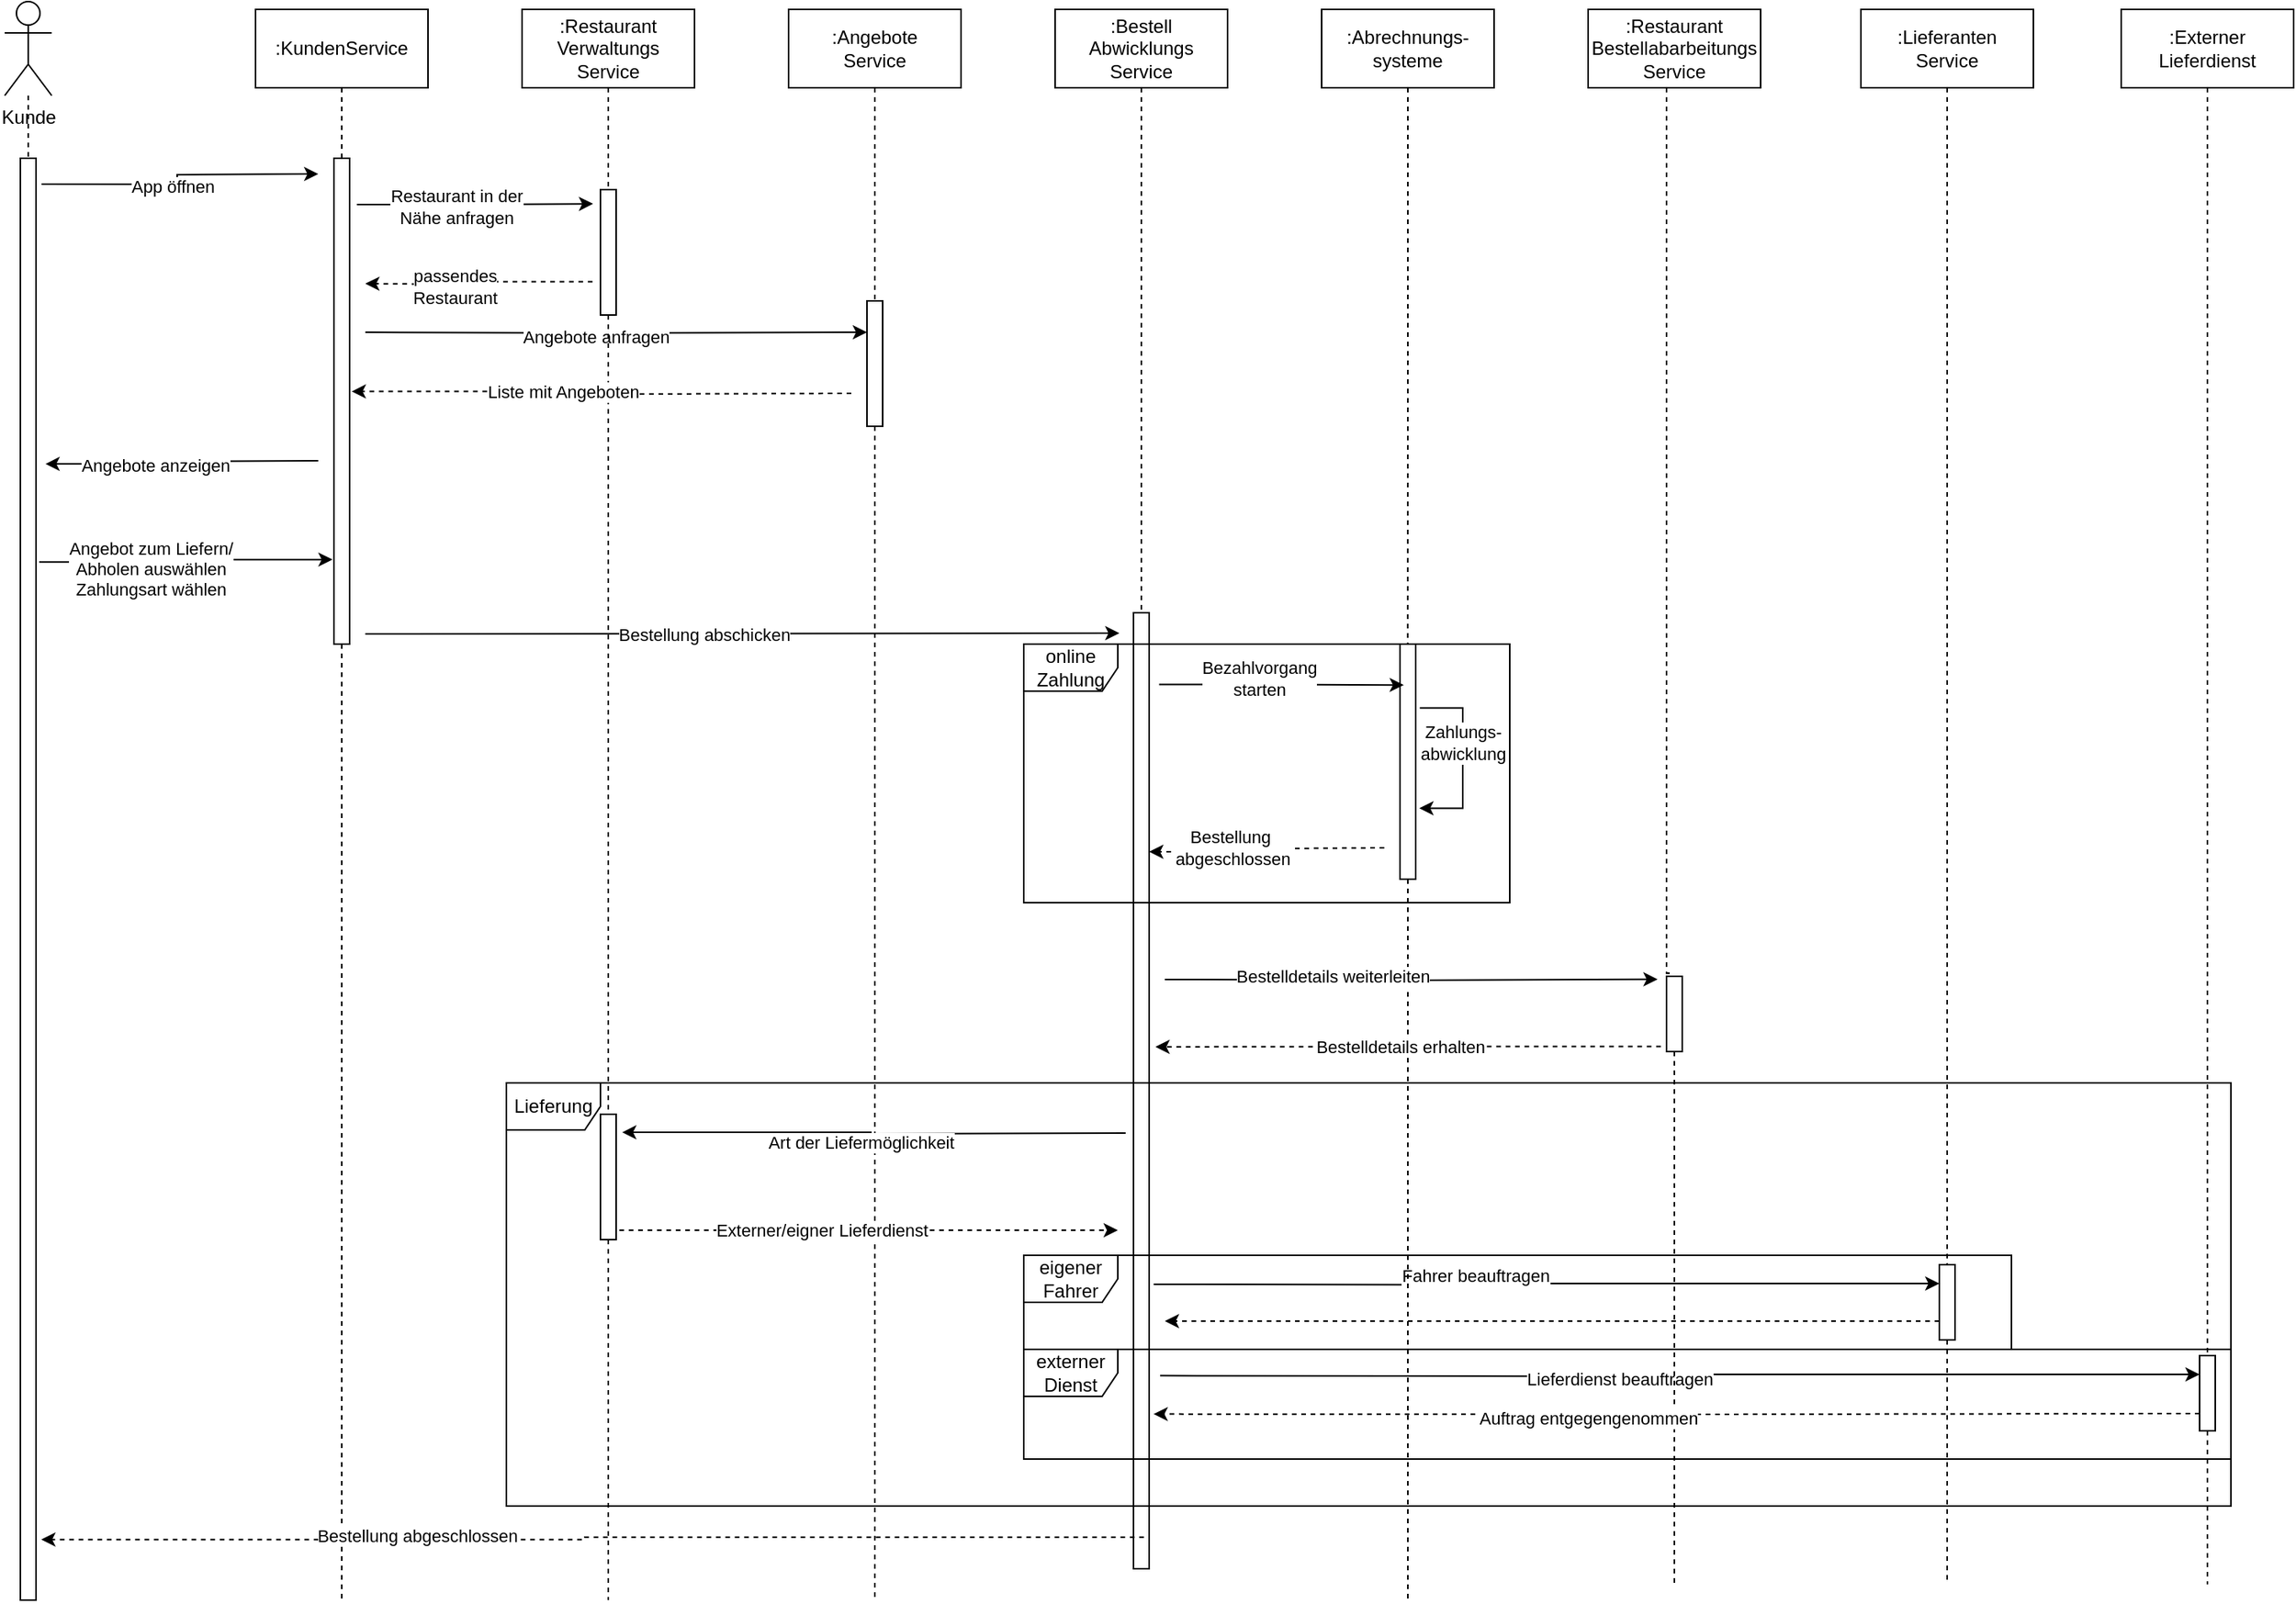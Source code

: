 <mxfile version="24.6.2" type="device">
  <diagram name="Seite-1" id="vMH1TroE1rNB4KFWVNac">
    <mxGraphModel dx="722" dy="416" grid="1" gridSize="10" guides="1" tooltips="1" connect="1" arrows="1" fold="1" page="1" pageScale="1" pageWidth="827" pageHeight="1169" math="0" shadow="0">
      <root>
        <mxCell id="0" />
        <mxCell id="1" parent="0" />
        <mxCell id="ncXhrUzHJt2XpUSc3_BO-5" value="" style="edgeStyle=orthogonalEdgeStyle;rounded=0;orthogonalLoop=1;jettySize=auto;html=1;dashed=1;startArrow=none;startFill=0;endArrow=none;endFill=0;" parent="1" source="ncXhrUzHJt2XpUSc3_BO-1" target="ncXhrUzHJt2XpUSc3_BO-2" edge="1">
          <mxGeometry relative="1" as="geometry" />
        </mxCell>
        <mxCell id="ncXhrUzHJt2XpUSc3_BO-1" value="Kunde" style="shape=umlActor;verticalLabelPosition=bottom;verticalAlign=top;html=1;" parent="1" vertex="1">
          <mxGeometry x="360" y="90" width="30" height="60" as="geometry" />
        </mxCell>
        <mxCell id="ncXhrUzHJt2XpUSc3_BO-8" style="edgeStyle=orthogonalEdgeStyle;rounded=0;orthogonalLoop=1;jettySize=auto;html=1;exitX=1.355;exitY=0.018;exitDx=0;exitDy=0;exitPerimeter=0;" parent="1" source="ncXhrUzHJt2XpUSc3_BO-2" edge="1">
          <mxGeometry relative="1" as="geometry">
            <mxPoint x="560" y="200" as="targetPoint" />
          </mxGeometry>
        </mxCell>
        <mxCell id="ncXhrUzHJt2XpUSc3_BO-9" value="App öffnen" style="edgeLabel;html=1;align=center;verticalAlign=middle;resizable=0;points=[];" parent="ncXhrUzHJt2XpUSc3_BO-8" vertex="1" connectable="0">
          <mxGeometry x="-0.084" y="-1" relative="1" as="geometry">
            <mxPoint as="offset" />
          </mxGeometry>
        </mxCell>
        <mxCell id="ncXhrUzHJt2XpUSc3_BO-2" value="" style="html=1;whiteSpace=wrap;" parent="1" vertex="1">
          <mxGeometry x="370" y="190" width="10" height="920" as="geometry" />
        </mxCell>
        <mxCell id="ncXhrUzHJt2XpUSc3_BO-28" style="edgeStyle=orthogonalEdgeStyle;rounded=0;orthogonalLoop=1;jettySize=auto;html=1;entryX=0.5;entryY=0;entryDx=0;entryDy=0;dashed=1;endArrow=none;endFill=0;" parent="1" source="ncXhrUzHJt2XpUSc3_BO-6" target="ncXhrUzHJt2XpUSc3_BO-7" edge="1">
          <mxGeometry relative="1" as="geometry" />
        </mxCell>
        <mxCell id="ncXhrUzHJt2XpUSc3_BO-6" value=":KundenService" style="html=1;whiteSpace=wrap;" parent="1" vertex="1">
          <mxGeometry x="520" y="95" width="110" height="50" as="geometry" />
        </mxCell>
        <mxCell id="ncXhrUzHJt2XpUSc3_BO-12" style="edgeStyle=orthogonalEdgeStyle;rounded=0;orthogonalLoop=1;jettySize=auto;html=1;entryX=-0.47;entryY=0.113;entryDx=0;entryDy=0;exitX=1.467;exitY=0.095;exitDx=0;exitDy=0;entryPerimeter=0;exitPerimeter=0;" parent="1" source="ncXhrUzHJt2XpUSc3_BO-7" target="ncXhrUzHJt2XpUSc3_BO-11" edge="1">
          <mxGeometry relative="1" as="geometry" />
        </mxCell>
        <mxCell id="ncXhrUzHJt2XpUSc3_BO-13" value="Restaurant in der&lt;div&gt;Nähe anfragen&lt;/div&gt;" style="edgeLabel;html=1;align=center;verticalAlign=middle;resizable=0;points=[];" parent="ncXhrUzHJt2XpUSc3_BO-12" vertex="1" connectable="0">
          <mxGeometry x="-0.163" y="-1" relative="1" as="geometry">
            <mxPoint as="offset" />
          </mxGeometry>
        </mxCell>
        <mxCell id="ncXhrUzHJt2XpUSc3_BO-22" style="edgeStyle=orthogonalEdgeStyle;rounded=0;orthogonalLoop=1;jettySize=auto;html=1;entryX=0;entryY=0.25;entryDx=0;entryDy=0;" parent="1" target="ncXhrUzHJt2XpUSc3_BO-19" edge="1">
          <mxGeometry relative="1" as="geometry">
            <mxPoint x="590" y="301" as="sourcePoint" />
          </mxGeometry>
        </mxCell>
        <mxCell id="ncXhrUzHJt2XpUSc3_BO-23" value="Angebote anfragen" style="edgeLabel;html=1;align=center;verticalAlign=middle;resizable=0;points=[];" parent="ncXhrUzHJt2XpUSc3_BO-22" vertex="1" connectable="0">
          <mxGeometry x="-0.085" y="-2" relative="1" as="geometry">
            <mxPoint as="offset" />
          </mxGeometry>
        </mxCell>
        <mxCell id="ncXhrUzHJt2XpUSc3_BO-35" style="edgeStyle=orthogonalEdgeStyle;rounded=0;orthogonalLoop=1;jettySize=auto;html=1;exitX=1.996;exitY=0.979;exitDx=0;exitDy=0;exitPerimeter=0;" parent="1" source="ncXhrUzHJt2XpUSc3_BO-7" edge="1">
          <mxGeometry relative="1" as="geometry">
            <mxPoint x="1071" y="493" as="targetPoint" />
          </mxGeometry>
        </mxCell>
        <mxCell id="ncXhrUzHJt2XpUSc3_BO-36" value="Bestellung abschicken" style="edgeLabel;html=1;align=center;verticalAlign=middle;resizable=0;points=[];" parent="ncXhrUzHJt2XpUSc3_BO-35" vertex="1" connectable="0">
          <mxGeometry x="-0.1" relative="1" as="geometry">
            <mxPoint x="-1" as="offset" />
          </mxGeometry>
        </mxCell>
        <mxCell id="ncXhrUzHJt2XpUSc3_BO-91" style="edgeStyle=orthogonalEdgeStyle;rounded=0;orthogonalLoop=1;jettySize=auto;html=1;endArrow=none;endFill=0;dashed=1;" parent="1" source="ncXhrUzHJt2XpUSc3_BO-7" edge="1">
          <mxGeometry relative="1" as="geometry">
            <mxPoint x="575" y="1110" as="targetPoint" />
          </mxGeometry>
        </mxCell>
        <mxCell id="ncXhrUzHJt2XpUSc3_BO-7" value="" style="html=1;whiteSpace=wrap;" parent="1" vertex="1">
          <mxGeometry x="570" y="190" width="10" height="310" as="geometry" />
        </mxCell>
        <mxCell id="ncXhrUzHJt2XpUSc3_BO-29" style="edgeStyle=orthogonalEdgeStyle;rounded=0;orthogonalLoop=1;jettySize=auto;html=1;entryX=0.5;entryY=0;entryDx=0;entryDy=0;endArrow=none;endFill=0;dashed=1;" parent="1" source="ncXhrUzHJt2XpUSc3_BO-10" target="ncXhrUzHJt2XpUSc3_BO-11" edge="1">
          <mxGeometry relative="1" as="geometry" />
        </mxCell>
        <mxCell id="ncXhrUzHJt2XpUSc3_BO-10" value=":Restaurant&lt;div&gt;Verwaltungs&lt;/div&gt;&lt;div&gt;Service&lt;/div&gt;" style="html=1;whiteSpace=wrap;" parent="1" vertex="1">
          <mxGeometry x="690" y="95" width="110" height="50" as="geometry" />
        </mxCell>
        <mxCell id="ncXhrUzHJt2XpUSc3_BO-92" style="edgeStyle=orthogonalEdgeStyle;rounded=0;orthogonalLoop=1;jettySize=auto;html=1;entryX=0.5;entryY=0;entryDx=0;entryDy=0;endArrow=none;endFill=0;dashed=1;" parent="1" source="ncXhrUzHJt2XpUSc3_BO-11" target="ncXhrUzHJt2XpUSc3_BO-64" edge="1">
          <mxGeometry relative="1" as="geometry" />
        </mxCell>
        <mxCell id="ncXhrUzHJt2XpUSc3_BO-11" value="" style="html=1;whiteSpace=wrap;" parent="1" vertex="1">
          <mxGeometry x="740" y="210" width="10" height="80" as="geometry" />
        </mxCell>
        <mxCell id="ncXhrUzHJt2XpUSc3_BO-15" style="edgeStyle=orthogonalEdgeStyle;rounded=0;orthogonalLoop=1;jettySize=auto;html=1;exitX=-0.507;exitY=0.735;exitDx=0;exitDy=0;exitPerimeter=0;dashed=1;" parent="1" source="ncXhrUzHJt2XpUSc3_BO-11" edge="1">
          <mxGeometry relative="1" as="geometry">
            <mxPoint x="590" y="270" as="targetPoint" />
          </mxGeometry>
        </mxCell>
        <mxCell id="ncXhrUzHJt2XpUSc3_BO-16" value="passendes&lt;div&gt;Restaurant&lt;/div&gt;" style="edgeLabel;html=1;align=center;verticalAlign=middle;resizable=0;points=[];" parent="ncXhrUzHJt2XpUSc3_BO-15" vertex="1" connectable="0">
          <mxGeometry x="0.223" y="1" relative="1" as="geometry">
            <mxPoint as="offset" />
          </mxGeometry>
        </mxCell>
        <mxCell id="ncXhrUzHJt2XpUSc3_BO-94" style="edgeStyle=orthogonalEdgeStyle;rounded=0;orthogonalLoop=1;jettySize=auto;html=1;entryX=0.5;entryY=0;entryDx=0;entryDy=0;dashed=1;endArrow=none;endFill=0;" parent="1" source="ncXhrUzHJt2XpUSc3_BO-18" target="ncXhrUzHJt2XpUSc3_BO-19" edge="1">
          <mxGeometry relative="1" as="geometry" />
        </mxCell>
        <mxCell id="ncXhrUzHJt2XpUSc3_BO-18" value=":Angebote&lt;div&gt;Service&lt;/div&gt;" style="html=1;whiteSpace=wrap;" parent="1" vertex="1">
          <mxGeometry x="860" y="95" width="110" height="50" as="geometry" />
        </mxCell>
        <mxCell id="ncXhrUzHJt2XpUSc3_BO-24" style="edgeStyle=orthogonalEdgeStyle;rounded=0;orthogonalLoop=1;jettySize=auto;html=1;entryX=1.133;entryY=0.48;entryDx=0;entryDy=0;dashed=1;entryPerimeter=0;" parent="1" target="ncXhrUzHJt2XpUSc3_BO-7" edge="1">
          <mxGeometry relative="1" as="geometry">
            <mxPoint x="900" y="340" as="sourcePoint" />
          </mxGeometry>
        </mxCell>
        <mxCell id="ncXhrUzHJt2XpUSc3_BO-25" value="Liste mit Angeboten" style="edgeLabel;html=1;align=center;verticalAlign=middle;resizable=0;points=[];" parent="ncXhrUzHJt2XpUSc3_BO-24" vertex="1" connectable="0">
          <mxGeometry x="0.157" relative="1" as="geometry">
            <mxPoint as="offset" />
          </mxGeometry>
        </mxCell>
        <mxCell id="ncXhrUzHJt2XpUSc3_BO-95" style="edgeStyle=orthogonalEdgeStyle;rounded=0;orthogonalLoop=1;jettySize=auto;html=1;dashed=1;endArrow=none;endFill=0;" parent="1" source="ncXhrUzHJt2XpUSc3_BO-19" edge="1">
          <mxGeometry relative="1" as="geometry">
            <mxPoint x="915" y="1110" as="targetPoint" />
          </mxGeometry>
        </mxCell>
        <mxCell id="ncXhrUzHJt2XpUSc3_BO-19" value="" style="html=1;whiteSpace=wrap;" parent="1" vertex="1">
          <mxGeometry x="910" y="281" width="10" height="80" as="geometry" />
        </mxCell>
        <mxCell id="ncXhrUzHJt2XpUSc3_BO-26" style="edgeStyle=orthogonalEdgeStyle;rounded=0;orthogonalLoop=1;jettySize=auto;html=1;entryX=1.6;entryY=0.212;entryDx=0;entryDy=0;entryPerimeter=0;" parent="1" target="ncXhrUzHJt2XpUSc3_BO-2" edge="1">
          <mxGeometry relative="1" as="geometry">
            <mxPoint x="560" y="383" as="sourcePoint" />
          </mxGeometry>
        </mxCell>
        <mxCell id="ncXhrUzHJt2XpUSc3_BO-27" value="Angebote anzeigen" style="edgeLabel;html=1;align=center;verticalAlign=middle;resizable=0;points=[];" parent="ncXhrUzHJt2XpUSc3_BO-26" vertex="1" connectable="0">
          <mxGeometry x="0.201" y="1" relative="1" as="geometry">
            <mxPoint as="offset" />
          </mxGeometry>
        </mxCell>
        <mxCell id="ncXhrUzHJt2XpUSc3_BO-30" style="edgeStyle=orthogonalEdgeStyle;rounded=0;orthogonalLoop=1;jettySize=auto;html=1;entryX=-0.087;entryY=0.826;entryDx=0;entryDy=0;entryPerimeter=0;exitX=1.2;exitY=0.28;exitDx=0;exitDy=0;exitPerimeter=0;" parent="1" source="ncXhrUzHJt2XpUSc3_BO-2" target="ncXhrUzHJt2XpUSc3_BO-7" edge="1">
          <mxGeometry relative="1" as="geometry" />
        </mxCell>
        <mxCell id="ncXhrUzHJt2XpUSc3_BO-31" value="Angebot zum Liefern/&lt;div&gt;Abholen auswählen&lt;/div&gt;&lt;div&gt;Zahlungsart wählen&lt;/div&gt;" style="edgeLabel;html=1;align=center;verticalAlign=middle;resizable=0;points=[];" parent="ncXhrUzHJt2XpUSc3_BO-30" vertex="1" connectable="0">
          <mxGeometry x="-0.25" y="-4" relative="1" as="geometry">
            <mxPoint as="offset" />
          </mxGeometry>
        </mxCell>
        <mxCell id="ncXhrUzHJt2XpUSc3_BO-96" style="edgeStyle=orthogonalEdgeStyle;rounded=0;orthogonalLoop=1;jettySize=auto;html=1;entryX=0.5;entryY=0;entryDx=0;entryDy=0;dashed=1;endArrow=none;endFill=0;" parent="1" source="ncXhrUzHJt2XpUSc3_BO-33" target="ncXhrUzHJt2XpUSc3_BO-34" edge="1">
          <mxGeometry relative="1" as="geometry" />
        </mxCell>
        <mxCell id="ncXhrUzHJt2XpUSc3_BO-33" value=":Bestell&lt;div&gt;Abwicklungs&lt;/div&gt;&lt;div&gt;Service&lt;/div&gt;" style="html=1;whiteSpace=wrap;" parent="1" vertex="1">
          <mxGeometry x="1030" y="95" width="110" height="50" as="geometry" />
        </mxCell>
        <mxCell id="ncXhrUzHJt2XpUSc3_BO-72" style="edgeStyle=orthogonalEdgeStyle;rounded=0;orthogonalLoop=1;jettySize=auto;html=1;entryX=0;entryY=0.25;entryDx=0;entryDy=0;exitX=1.287;exitY=0.801;exitDx=0;exitDy=0;exitPerimeter=0;" parent="1" target="ncXhrUzHJt2XpUSc3_BO-57" edge="1">
          <mxGeometry relative="1" as="geometry">
            <mxPoint x="1092.87" y="908.49" as="sourcePoint" />
          </mxGeometry>
        </mxCell>
        <mxCell id="ncXhrUzHJt2XpUSc3_BO-73" value="Fahrer beauftragen" style="edgeLabel;html=1;align=center;verticalAlign=middle;resizable=0;points=[];" parent="ncXhrUzHJt2XpUSc3_BO-72" vertex="1" connectable="0">
          <mxGeometry x="-0.172" y="6" relative="1" as="geometry">
            <mxPoint x="-3" as="offset" />
          </mxGeometry>
        </mxCell>
        <mxCell id="ncXhrUzHJt2XpUSc3_BO-76" style="edgeStyle=orthogonalEdgeStyle;rounded=0;orthogonalLoop=1;jettySize=auto;html=1;entryX=0;entryY=0.25;entryDx=0;entryDy=0;exitX=1.697;exitY=0.92;exitDx=0;exitDy=0;exitPerimeter=0;" parent="1" target="ncXhrUzHJt2XpUSc3_BO-75" edge="1">
          <mxGeometry relative="1" as="geometry">
            <mxPoint x="1096.97" y="966.8" as="sourcePoint" />
          </mxGeometry>
        </mxCell>
        <mxCell id="ncXhrUzHJt2XpUSc3_BO-77" value="Lieferdienst beauftragen" style="edgeLabel;html=1;align=center;verticalAlign=middle;resizable=0;points=[];" parent="ncXhrUzHJt2XpUSc3_BO-76" vertex="1" connectable="0">
          <mxGeometry x="-0.116" y="-2" relative="1" as="geometry">
            <mxPoint x="-1" as="offset" />
          </mxGeometry>
        </mxCell>
        <mxCell id="ncXhrUzHJt2XpUSc3_BO-34" value="" style="html=1;whiteSpace=wrap;" parent="1" vertex="1">
          <mxGeometry x="1080" y="480" width="10" height="610" as="geometry" />
        </mxCell>
        <mxCell id="ncXhrUzHJt2XpUSc3_BO-37" value=":Abrechnungs-&lt;div&gt;systeme&lt;/div&gt;" style="html=1;whiteSpace=wrap;" parent="1" vertex="1">
          <mxGeometry x="1200" y="95" width="110" height="50" as="geometry" />
        </mxCell>
        <mxCell id="ncXhrUzHJt2XpUSc3_BO-47" style="edgeStyle=orthogonalEdgeStyle;rounded=0;orthogonalLoop=1;jettySize=auto;html=1;exitX=1.263;exitY=0.338;exitDx=0;exitDy=0;exitPerimeter=0;entryX=1.232;entryY=0.698;entryDx=0;entryDy=0;entryPerimeter=0;" parent="1" target="ncXhrUzHJt2XpUSc3_BO-38" edge="1">
          <mxGeometry relative="1" as="geometry">
            <mxPoint x="1330" y="540" as="targetPoint" />
            <mxPoint x="1262.63" y="540.7" as="sourcePoint" />
            <Array as="points">
              <mxPoint x="1290" y="541" />
              <mxPoint x="1290" y="605" />
            </Array>
          </mxGeometry>
        </mxCell>
        <mxCell id="ncXhrUzHJt2XpUSc3_BO-49" value="Zahlungs-&lt;div&gt;abwicklung&lt;/div&gt;" style="edgeLabel;html=1;align=center;verticalAlign=middle;resizable=0;points=[];" parent="ncXhrUzHJt2XpUSc3_BO-47" vertex="1" connectable="0">
          <mxGeometry x="-0.166" relative="1" as="geometry">
            <mxPoint as="offset" />
          </mxGeometry>
        </mxCell>
        <mxCell id="ncXhrUzHJt2XpUSc3_BO-100" style="edgeStyle=orthogonalEdgeStyle;rounded=0;orthogonalLoop=1;jettySize=auto;html=1;dashed=1;endArrow=none;endFill=0;" parent="1" source="ncXhrUzHJt2XpUSc3_BO-38" edge="1">
          <mxGeometry relative="1" as="geometry">
            <mxPoint x="1255" y="1110" as="targetPoint" />
          </mxGeometry>
        </mxCell>
        <mxCell id="ncXhrUzHJt2XpUSc3_BO-38" value="" style="html=1;whiteSpace=wrap;" parent="1" vertex="1">
          <mxGeometry x="1250" y="500" width="10" height="150" as="geometry" />
        </mxCell>
        <mxCell id="ncXhrUzHJt2XpUSc3_BO-39" style="edgeStyle=orthogonalEdgeStyle;rounded=0;orthogonalLoop=1;jettySize=auto;html=1;entryX=0.244;entryY=0.174;entryDx=0;entryDy=0;entryPerimeter=0;exitX=1.633;exitY=0.075;exitDx=0;exitDy=0;exitPerimeter=0;" parent="1" source="ncXhrUzHJt2XpUSc3_BO-34" target="ncXhrUzHJt2XpUSc3_BO-38" edge="1">
          <mxGeometry relative="1" as="geometry" />
        </mxCell>
        <mxCell id="ncXhrUzHJt2XpUSc3_BO-43" value="Bezahlvorgang&lt;div&gt;starten&lt;/div&gt;" style="edgeLabel;html=1;align=center;verticalAlign=middle;resizable=0;points=[];" parent="ncXhrUzHJt2XpUSc3_BO-39" vertex="1" connectable="0">
          <mxGeometry x="-0.193" y="4" relative="1" as="geometry">
            <mxPoint as="offset" />
          </mxGeometry>
        </mxCell>
        <mxCell id="ncXhrUzHJt2XpUSc3_BO-40" style="edgeStyle=orthogonalEdgeStyle;rounded=0;orthogonalLoop=1;jettySize=auto;html=1;entryX=1;entryY=0.25;entryDx=0;entryDy=0;dashed=1;endArrow=classic;endFill=1;" parent="1" target="ncXhrUzHJt2XpUSc3_BO-34" edge="1">
          <mxGeometry relative="1" as="geometry">
            <mxPoint x="1240" y="630" as="sourcePoint" />
          </mxGeometry>
        </mxCell>
        <mxCell id="ncXhrUzHJt2XpUSc3_BO-44" value="Bestellung&amp;nbsp;&lt;div&gt;abgeschlossen&lt;/div&gt;" style="edgeLabel;html=1;align=center;verticalAlign=middle;resizable=0;points=[];" parent="ncXhrUzHJt2XpUSc3_BO-40" vertex="1" connectable="0">
          <mxGeometry x="0.311" y="-3" relative="1" as="geometry">
            <mxPoint as="offset" />
          </mxGeometry>
        </mxCell>
        <mxCell id="ncXhrUzHJt2XpUSc3_BO-50" value="online&lt;div&gt;Zahlung&lt;/div&gt;" style="shape=umlFrame;whiteSpace=wrap;html=1;pointerEvents=0;" parent="1" vertex="1">
          <mxGeometry x="1010" y="500" width="310" height="165" as="geometry" />
        </mxCell>
        <mxCell id="ncXhrUzHJt2XpUSc3_BO-98" style="edgeStyle=orthogonalEdgeStyle;rounded=0;orthogonalLoop=1;jettySize=auto;html=1;dashed=1;endArrow=none;endFill=0;" parent="1" source="ncXhrUzHJt2XpUSc3_BO-51" edge="1">
          <mxGeometry relative="1" as="geometry">
            <mxPoint x="1425" y="710" as="targetPoint" />
            <Array as="points">
              <mxPoint x="1420" y="570" />
              <mxPoint x="1420" y="570" />
            </Array>
          </mxGeometry>
        </mxCell>
        <mxCell id="ncXhrUzHJt2XpUSc3_BO-51" value=":Restaurant&lt;div&gt;Bestellabarbeitungs&lt;/div&gt;&lt;div&gt;Service&lt;/div&gt;" style="html=1;whiteSpace=wrap;" parent="1" vertex="1">
          <mxGeometry x="1370" y="95" width="110" height="50" as="geometry" />
        </mxCell>
        <mxCell id="ncXhrUzHJt2XpUSc3_BO-99" style="edgeStyle=orthogonalEdgeStyle;rounded=0;orthogonalLoop=1;jettySize=auto;html=1;dashed=1;endArrow=none;endFill=0;" parent="1" source="ncXhrUzHJt2XpUSc3_BO-53" edge="1">
          <mxGeometry relative="1" as="geometry">
            <mxPoint x="1425" y="1100" as="targetPoint" />
          </mxGeometry>
        </mxCell>
        <mxCell id="ncXhrUzHJt2XpUSc3_BO-53" value="" style="html=1;whiteSpace=wrap;" parent="1" vertex="1">
          <mxGeometry x="1420" y="712" width="10" height="48" as="geometry" />
        </mxCell>
        <mxCell id="ncXhrUzHJt2XpUSc3_BO-54" style="edgeStyle=orthogonalEdgeStyle;rounded=0;orthogonalLoop=1;jettySize=auto;html=1;entryX=-0.572;entryY=0.039;entryDx=0;entryDy=0;entryPerimeter=0;" parent="1" target="ncXhrUzHJt2XpUSc3_BO-53" edge="1">
          <mxGeometry relative="1" as="geometry">
            <mxPoint x="1100" y="714" as="sourcePoint" />
          </mxGeometry>
        </mxCell>
        <mxCell id="ncXhrUzHJt2XpUSc3_BO-55" value="Bestelldetails weiterleiten" style="edgeLabel;html=1;align=center;verticalAlign=middle;resizable=0;points=[];" parent="ncXhrUzHJt2XpUSc3_BO-54" vertex="1" connectable="0">
          <mxGeometry x="-0.326" y="3" relative="1" as="geometry">
            <mxPoint x="1" as="offset" />
          </mxGeometry>
        </mxCell>
        <mxCell id="ncXhrUzHJt2XpUSc3_BO-101" style="edgeStyle=orthogonalEdgeStyle;rounded=0;orthogonalLoop=1;jettySize=auto;html=1;entryX=0.5;entryY=0;entryDx=0;entryDy=0;endArrow=none;endFill=0;dashed=1;" parent="1" source="ncXhrUzHJt2XpUSc3_BO-56" target="ncXhrUzHJt2XpUSc3_BO-57" edge="1">
          <mxGeometry relative="1" as="geometry" />
        </mxCell>
        <mxCell id="ncXhrUzHJt2XpUSc3_BO-56" value=":Lieferanten&lt;div&gt;Service&lt;/div&gt;" style="html=1;whiteSpace=wrap;" parent="1" vertex="1">
          <mxGeometry x="1544" y="95" width="110" height="50" as="geometry" />
        </mxCell>
        <mxCell id="ncXhrUzHJt2XpUSc3_BO-102" style="edgeStyle=orthogonalEdgeStyle;rounded=0;orthogonalLoop=1;jettySize=auto;html=1;dashed=1;endArrow=none;endFill=0;" parent="1" source="ncXhrUzHJt2XpUSc3_BO-57" edge="1">
          <mxGeometry relative="1" as="geometry">
            <mxPoint x="1599" y="1100" as="targetPoint" />
          </mxGeometry>
        </mxCell>
        <mxCell id="ncXhrUzHJt2XpUSc3_BO-57" value="" style="html=1;whiteSpace=wrap;" parent="1" vertex="1">
          <mxGeometry x="1594" y="896" width="10" height="48" as="geometry" />
        </mxCell>
        <mxCell id="ncXhrUzHJt2XpUSc3_BO-60" style="edgeStyle=orthogonalEdgeStyle;rounded=0;orthogonalLoop=1;jettySize=auto;html=1;exitX=-0.363;exitY=0.932;exitDx=0;exitDy=0;exitPerimeter=0;dashed=1;" parent="1" source="ncXhrUzHJt2XpUSc3_BO-53" edge="1">
          <mxGeometry relative="1" as="geometry">
            <mxPoint x="1094" y="757" as="targetPoint" />
            <Array as="points" />
          </mxGeometry>
        </mxCell>
        <mxCell id="ncXhrUzHJt2XpUSc3_BO-61" value="Bestelldetails erhalten" style="edgeLabel;html=1;align=center;verticalAlign=middle;resizable=0;points=[];" parent="ncXhrUzHJt2XpUSc3_BO-60" vertex="1" connectable="0">
          <mxGeometry x="0.037" y="-1" relative="1" as="geometry">
            <mxPoint as="offset" />
          </mxGeometry>
        </mxCell>
        <mxCell id="ncXhrUzHJt2XpUSc3_BO-93" style="edgeStyle=orthogonalEdgeStyle;rounded=0;orthogonalLoop=1;jettySize=auto;html=1;endArrow=none;endFill=0;dashed=1;" parent="1" source="ncXhrUzHJt2XpUSc3_BO-64" edge="1">
          <mxGeometry relative="1" as="geometry">
            <mxPoint x="745" y="1110" as="targetPoint" />
          </mxGeometry>
        </mxCell>
        <mxCell id="ncXhrUzHJt2XpUSc3_BO-64" value="" style="html=1;whiteSpace=wrap;" parent="1" vertex="1">
          <mxGeometry x="740" y="800" width="10" height="80" as="geometry" />
        </mxCell>
        <mxCell id="ncXhrUzHJt2XpUSc3_BO-65" style="edgeStyle=orthogonalEdgeStyle;rounded=0;orthogonalLoop=1;jettySize=auto;html=1;entryX=1.384;entryY=0.144;entryDx=0;entryDy=0;entryPerimeter=0;" parent="1" target="ncXhrUzHJt2XpUSc3_BO-64" edge="1">
          <mxGeometry relative="1" as="geometry">
            <mxPoint x="1075" y="812" as="sourcePoint" />
          </mxGeometry>
        </mxCell>
        <mxCell id="ncXhrUzHJt2XpUSc3_BO-66" value="Art der Liefermöglichkeit" style="edgeLabel;html=1;align=center;verticalAlign=middle;resizable=0;points=[];" parent="ncXhrUzHJt2XpUSc3_BO-65" vertex="1" connectable="0">
          <mxGeometry x="0.051" y="6" relative="1" as="geometry">
            <mxPoint x="-1" as="offset" />
          </mxGeometry>
        </mxCell>
        <mxCell id="ncXhrUzHJt2XpUSc3_BO-67" style="edgeStyle=orthogonalEdgeStyle;rounded=0;orthogonalLoop=1;jettySize=auto;html=1;exitX=1.207;exitY=0.925;exitDx=0;exitDy=0;exitPerimeter=0;dashed=1;" parent="1" source="ncXhrUzHJt2XpUSc3_BO-64" edge="1">
          <mxGeometry relative="1" as="geometry">
            <mxPoint x="1070" y="874" as="targetPoint" />
          </mxGeometry>
        </mxCell>
        <mxCell id="ncXhrUzHJt2XpUSc3_BO-68" value="Externer/eigner Lieferdienst" style="edgeLabel;html=1;align=center;verticalAlign=middle;resizable=0;points=[];" parent="ncXhrUzHJt2XpUSc3_BO-67" vertex="1" connectable="0">
          <mxGeometry x="-0.202" relative="1" as="geometry">
            <mxPoint x="2" as="offset" />
          </mxGeometry>
        </mxCell>
        <mxCell id="ncXhrUzHJt2XpUSc3_BO-69" value="Lieferung" style="shape=umlFrame;whiteSpace=wrap;html=1;pointerEvents=0;" parent="1" vertex="1">
          <mxGeometry x="680" y="780" width="1100" height="270" as="geometry" />
        </mxCell>
        <mxCell id="ncXhrUzHJt2XpUSc3_BO-103" style="edgeStyle=orthogonalEdgeStyle;rounded=0;orthogonalLoop=1;jettySize=auto;html=1;entryX=0.5;entryY=0;entryDx=0;entryDy=0;endArrow=none;endFill=0;dashed=1;" parent="1" source="ncXhrUzHJt2XpUSc3_BO-74" target="ncXhrUzHJt2XpUSc3_BO-75" edge="1">
          <mxGeometry relative="1" as="geometry">
            <mxPoint x="1765" y="750" as="targetPoint" />
          </mxGeometry>
        </mxCell>
        <mxCell id="ncXhrUzHJt2XpUSc3_BO-74" value=":Externer&lt;div&gt;Lieferdienst&lt;/div&gt;" style="html=1;whiteSpace=wrap;" parent="1" vertex="1">
          <mxGeometry x="1710" y="95" width="110" height="50" as="geometry" />
        </mxCell>
        <mxCell id="ncXhrUzHJt2XpUSc3_BO-104" style="edgeStyle=orthogonalEdgeStyle;rounded=0;orthogonalLoop=1;jettySize=auto;html=1;dashed=1;endArrow=none;endFill=0;" parent="1" source="ncXhrUzHJt2XpUSc3_BO-75" edge="1">
          <mxGeometry relative="1" as="geometry">
            <mxPoint x="1765" y="1100.0" as="targetPoint" />
          </mxGeometry>
        </mxCell>
        <mxCell id="ncXhrUzHJt2XpUSc3_BO-75" value="" style="html=1;whiteSpace=wrap;" parent="1" vertex="1">
          <mxGeometry x="1760" y="954" width="10" height="48" as="geometry" />
        </mxCell>
        <mxCell id="ncXhrUzHJt2XpUSc3_BO-78" style="edgeStyle=orthogonalEdgeStyle;rounded=0;orthogonalLoop=1;jettySize=auto;html=1;entryX=1.281;entryY=0.97;entryDx=0;entryDy=0;entryPerimeter=0;dashed=1;" parent="1" edge="1">
          <mxGeometry relative="1" as="geometry">
            <mxPoint x="1760" y="991" as="sourcePoint" />
            <mxPoint x="1092.81" y="991.3" as="targetPoint" />
          </mxGeometry>
        </mxCell>
        <mxCell id="ncXhrUzHJt2XpUSc3_BO-79" value="Auftrag entgegengenommen" style="edgeLabel;html=1;align=center;verticalAlign=middle;resizable=0;points=[];" parent="ncXhrUzHJt2XpUSc3_BO-78" vertex="1" connectable="0">
          <mxGeometry x="0.17" y="2" relative="1" as="geometry">
            <mxPoint as="offset" />
          </mxGeometry>
        </mxCell>
        <mxCell id="ncXhrUzHJt2XpUSc3_BO-80" style="edgeStyle=orthogonalEdgeStyle;rounded=0;orthogonalLoop=1;jettySize=auto;html=1;exitX=0;exitY=0.75;exitDx=0;exitDy=0;dashed=1;" parent="1" source="ncXhrUzHJt2XpUSc3_BO-57" edge="1">
          <mxGeometry relative="1" as="geometry">
            <mxPoint x="1100" y="932" as="targetPoint" />
          </mxGeometry>
        </mxCell>
        <mxCell id="ncXhrUzHJt2XpUSc3_BO-87" value="externer&lt;div&gt;Dienst&lt;/div&gt;" style="shape=umlFrame;whiteSpace=wrap;html=1;pointerEvents=0;" parent="1" vertex="1">
          <mxGeometry x="1010" y="950" width="770" height="70" as="geometry" />
        </mxCell>
        <mxCell id="ncXhrUzHJt2XpUSc3_BO-88" value="eigener&lt;div&gt;Fahrer&lt;/div&gt;" style="shape=umlFrame;whiteSpace=wrap;html=1;pointerEvents=0;" parent="1" vertex="1">
          <mxGeometry x="1010" y="890" width="630" height="60" as="geometry" />
        </mxCell>
        <mxCell id="ncXhrUzHJt2XpUSc3_BO-89" style="edgeStyle=orthogonalEdgeStyle;rounded=0;orthogonalLoop=1;jettySize=auto;html=1;entryX=1.333;entryY=0.958;entryDx=0;entryDy=0;entryPerimeter=0;exitX=0.667;exitY=0.967;exitDx=0;exitDy=0;exitPerimeter=0;dashed=1;" parent="1" source="ncXhrUzHJt2XpUSc3_BO-34" target="ncXhrUzHJt2XpUSc3_BO-2" edge="1">
          <mxGeometry relative="1" as="geometry" />
        </mxCell>
        <mxCell id="ncXhrUzHJt2XpUSc3_BO-90" value="Bestellung abgeschlossen" style="edgeLabel;html=1;align=center;verticalAlign=middle;resizable=0;points=[];" parent="ncXhrUzHJt2XpUSc3_BO-89" vertex="1" connectable="0">
          <mxGeometry x="0.32" y="-3" relative="1" as="geometry">
            <mxPoint as="offset" />
          </mxGeometry>
        </mxCell>
        <mxCell id="ncXhrUzHJt2XpUSc3_BO-97" style="edgeStyle=orthogonalEdgeStyle;rounded=0;orthogonalLoop=1;jettySize=auto;html=1;entryX=0.79;entryY=0.001;entryDx=0;entryDy=0;entryPerimeter=0;dashed=1;endArrow=none;endFill=0;" parent="1" source="ncXhrUzHJt2XpUSc3_BO-37" target="ncXhrUzHJt2XpUSc3_BO-50" edge="1">
          <mxGeometry relative="1" as="geometry" />
        </mxCell>
      </root>
    </mxGraphModel>
  </diagram>
</mxfile>
